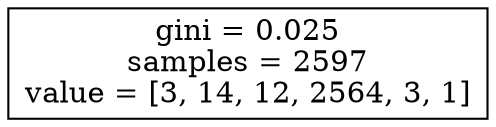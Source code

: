 digraph Tree {
node [shape=box] ;
0 [label="gini = 0.025\nsamples = 2597\nvalue = [3, 14, 12, 2564, 3, 1]"] ;
}
